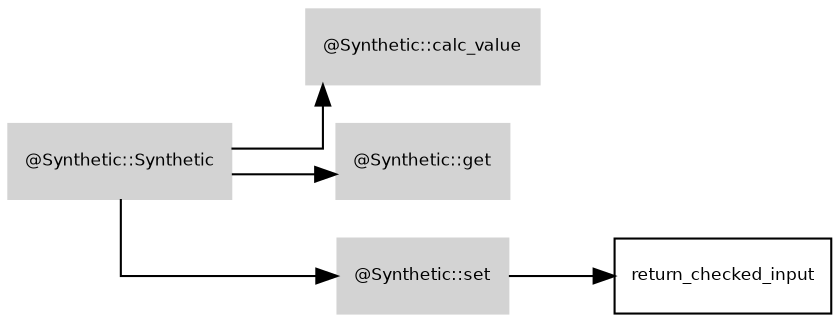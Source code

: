 digraph G {
	fontname = "Bitstream Vera Sans"
	fontsize = 8
	node [
		fontname = "Bitstream Vera Sans"
		fontsize = 8
		shape = "record"
	]
	edge [
		fontname = "Bitstream Vera Sans"
		fontsize = 8
	]
	graph [splines=ortho];
	rankdir=LR;
	subgraph class_Synthetic {
		style=filled;
		node [style=filled,color=lightgrey];
		"@Synthetic::Synthetic" -> "@Synthetic::calc_value"
		"@Synthetic::Synthetic" -> "@Synthetic::get"
		"@Synthetic::Synthetic" -> "@Synthetic::set"
		label = "@Synthetic";
	}
"@Synthetic::set" 	 -> 	 "return_checked_input"
}
